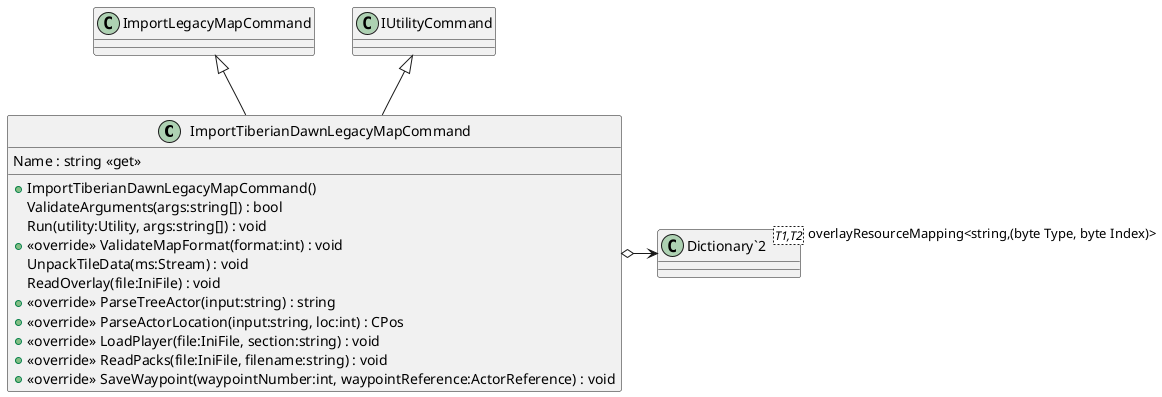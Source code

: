 @startuml
class ImportTiberianDawnLegacyMapCommand {
    + ImportTiberianDawnLegacyMapCommand()
    Name : string <<get>>
    ValidateArguments(args:string[]) : bool
    Run(utility:Utility, args:string[]) : void
    + <<override>> ValidateMapFormat(format:int) : void
    UnpackTileData(ms:Stream) : void
    ReadOverlay(file:IniFile) : void
    + <<override>> ParseTreeActor(input:string) : string
    + <<override>> ParseActorLocation(input:string, loc:int) : CPos
    + <<override>> LoadPlayer(file:IniFile, section:string) : void
    + <<override>> ReadPacks(file:IniFile, filename:string) : void
    + <<override>> SaveWaypoint(waypointNumber:int, waypointReference:ActorReference) : void
}
class "Dictionary`2"<T1,T2> {
}
ImportLegacyMapCommand <|-- ImportTiberianDawnLegacyMapCommand
IUtilityCommand <|-- ImportTiberianDawnLegacyMapCommand
ImportTiberianDawnLegacyMapCommand o-> "overlayResourceMapping<string,(byte Type, byte Index)>" "Dictionary`2"
@enduml
